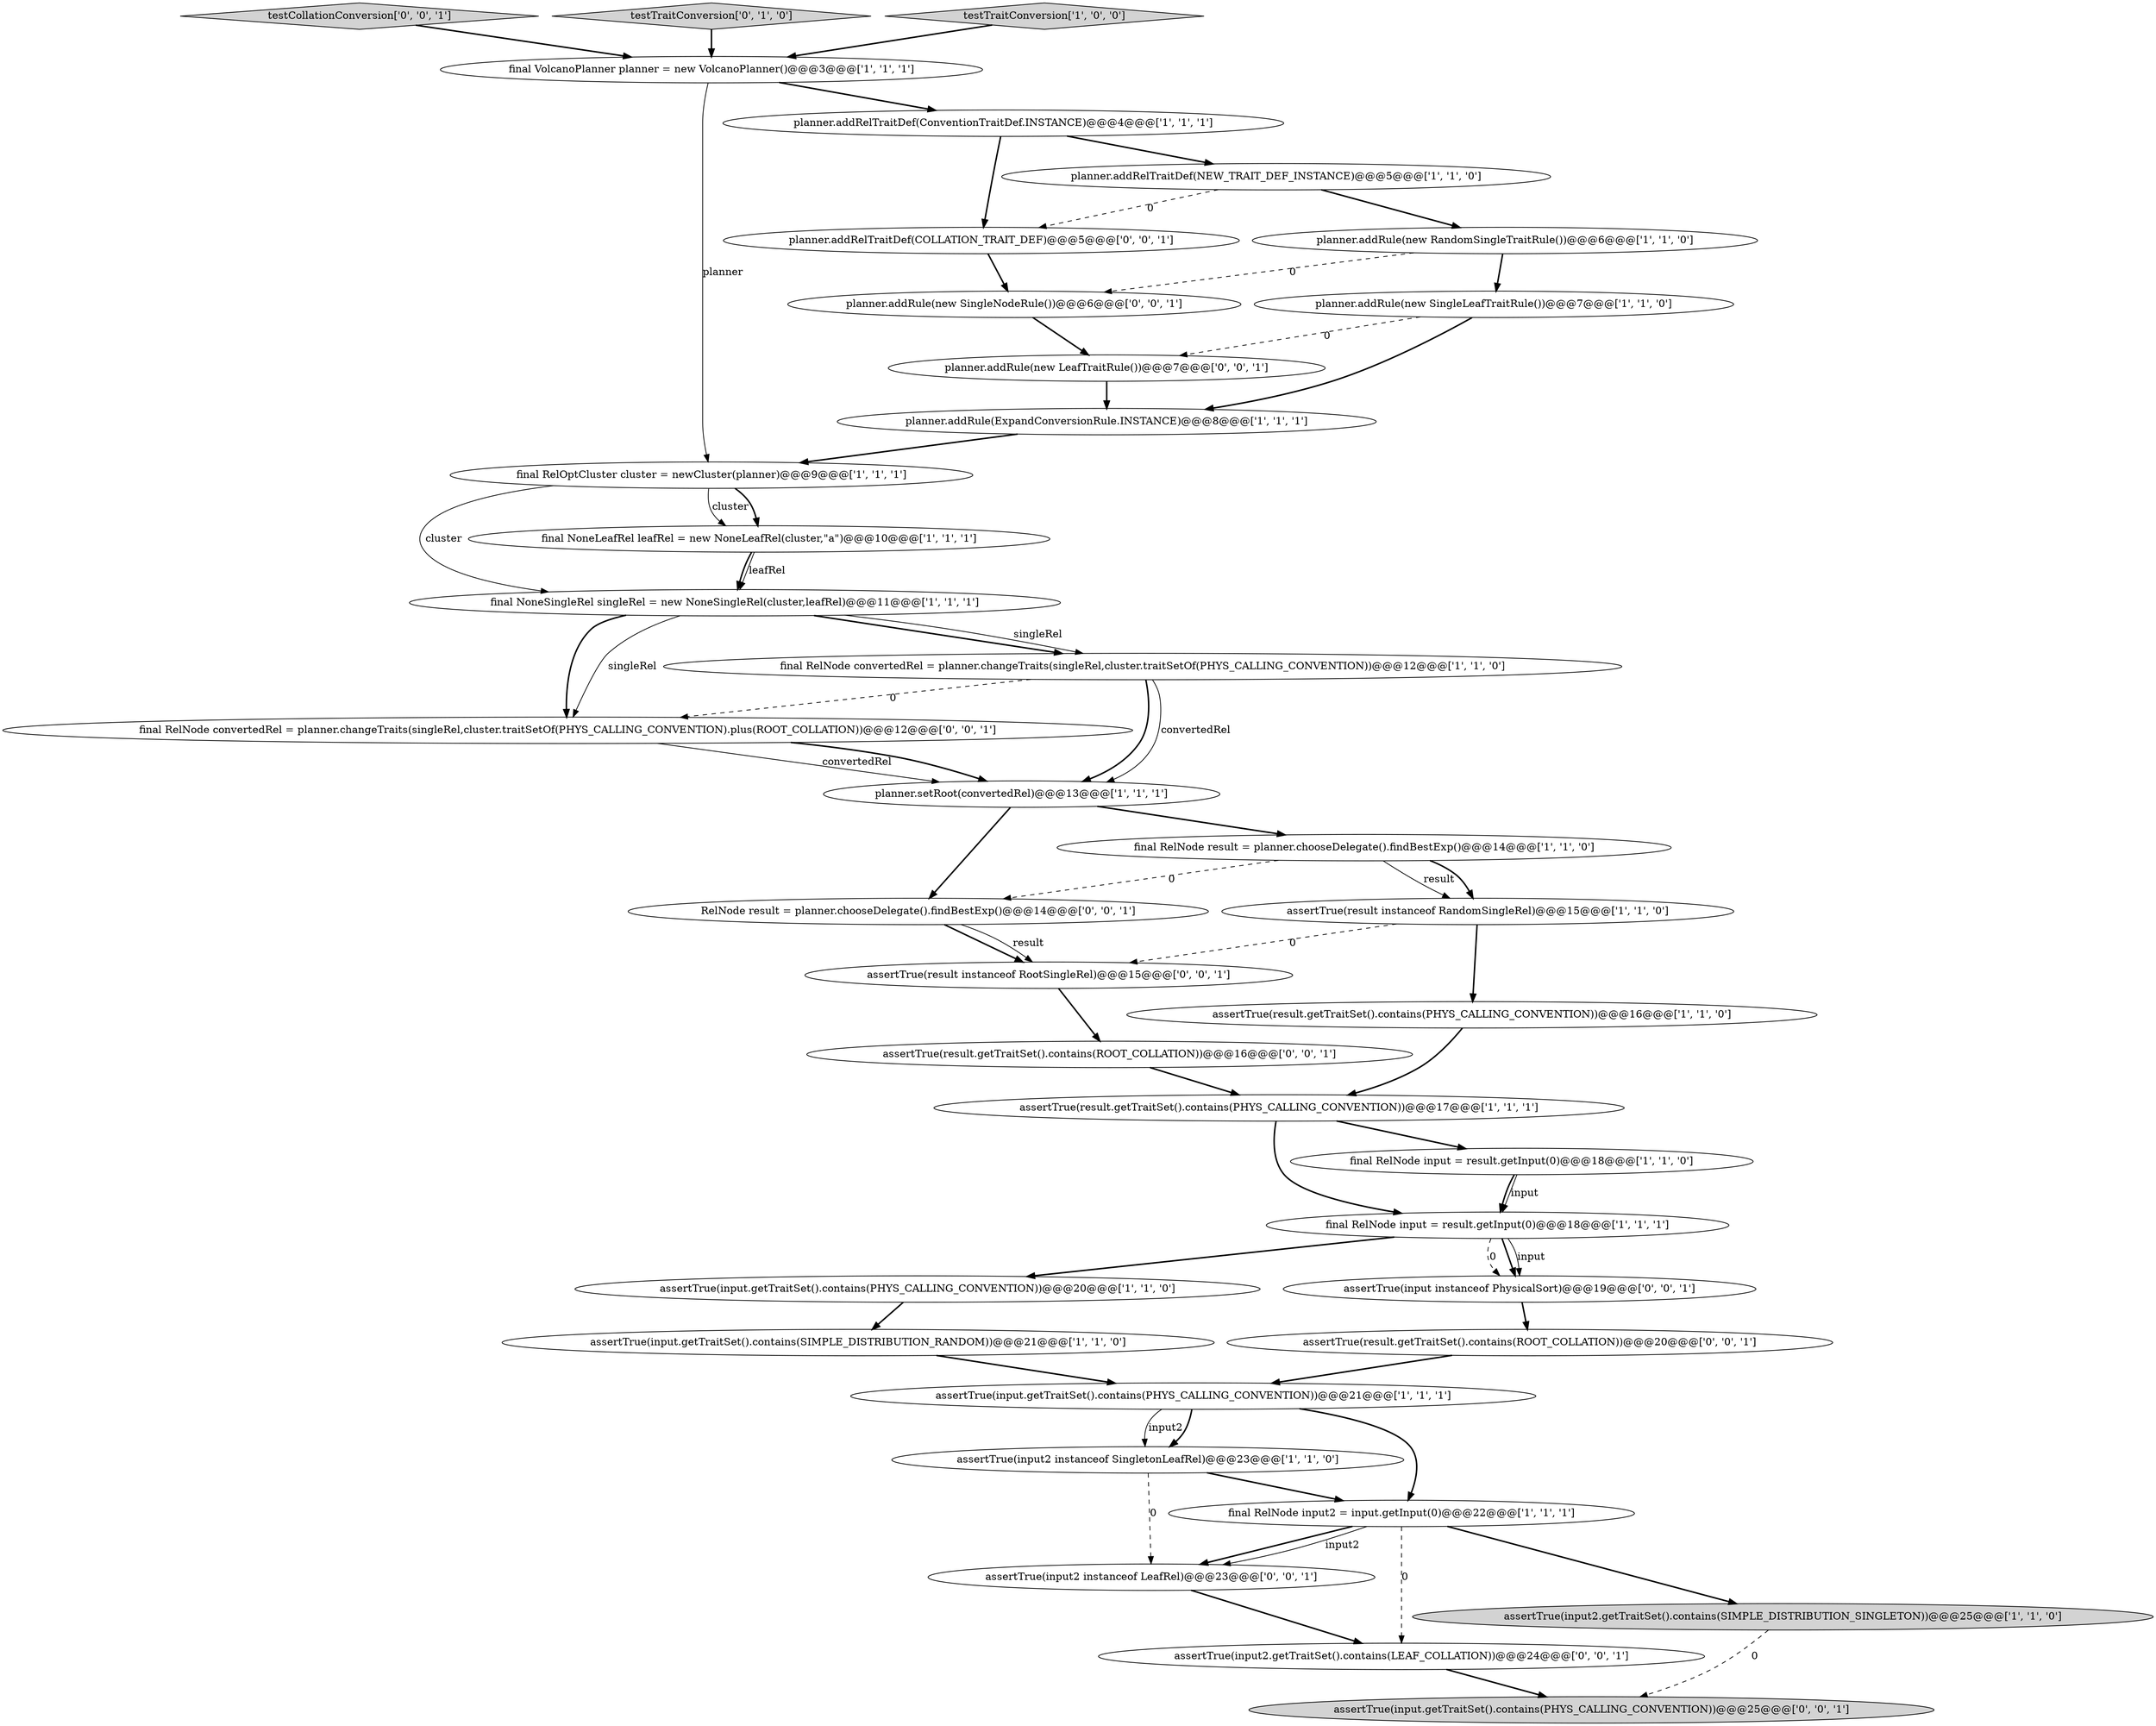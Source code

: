digraph {
2 [style = filled, label = "planner.addRule(new SingleLeafTraitRule())@@@7@@@['1', '1', '0']", fillcolor = white, shape = ellipse image = "AAA0AAABBB1BBB"];
37 [style = filled, label = "testCollationConversion['0', '0', '1']", fillcolor = lightgray, shape = diamond image = "AAA0AAABBB3BBB"];
0 [style = filled, label = "assertTrue(input.getTraitSet().contains(SIMPLE_DISTRIBUTION_RANDOM))@@@21@@@['1', '1', '0']", fillcolor = white, shape = ellipse image = "AAA0AAABBB1BBB"];
34 [style = filled, label = "planner.addRelTraitDef(COLLATION_TRAIT_DEF)@@@5@@@['0', '0', '1']", fillcolor = white, shape = ellipse image = "AAA0AAABBB3BBB"];
11 [style = filled, label = "assertTrue(input.getTraitSet().contains(PHYS_CALLING_CONVENTION))@@@20@@@['1', '1', '0']", fillcolor = white, shape = ellipse image = "AAA0AAABBB1BBB"];
36 [style = filled, label = "assertTrue(input2.getTraitSet().contains(LEAF_COLLATION))@@@24@@@['0', '0', '1']", fillcolor = white, shape = ellipse image = "AAA0AAABBB3BBB"];
10 [style = filled, label = "final VolcanoPlanner planner = new VolcanoPlanner()@@@3@@@['1', '1', '1']", fillcolor = white, shape = ellipse image = "AAA0AAABBB1BBB"];
28 [style = filled, label = "planner.addRule(new LeafTraitRule())@@@7@@@['0', '0', '1']", fillcolor = white, shape = ellipse image = "AAA0AAABBB3BBB"];
21 [style = filled, label = "assertTrue(result.getTraitSet().contains(PHYS_CALLING_CONVENTION))@@@17@@@['1', '1', '1']", fillcolor = white, shape = ellipse image = "AAA0AAABBB1BBB"];
25 [style = filled, label = "RelNode result = planner.chooseDelegate().findBestExp()@@@14@@@['0', '0', '1']", fillcolor = white, shape = ellipse image = "AAA0AAABBB3BBB"];
26 [style = filled, label = "assertTrue(input.getTraitSet().contains(PHYS_CALLING_CONVENTION))@@@25@@@['0', '0', '1']", fillcolor = lightgray, shape = ellipse image = "AAA0AAABBB3BBB"];
1 [style = filled, label = "assertTrue(input2 instanceof SingletonLeafRel)@@@23@@@['1', '1', '0']", fillcolor = white, shape = ellipse image = "AAA0AAABBB1BBB"];
19 [style = filled, label = "assertTrue(result.getTraitSet().contains(PHYS_CALLING_CONVENTION))@@@16@@@['1', '1', '0']", fillcolor = white, shape = ellipse image = "AAA0AAABBB1BBB"];
29 [style = filled, label = "assertTrue(result.getTraitSet().contains(ROOT_COLLATION))@@@20@@@['0', '0', '1']", fillcolor = white, shape = ellipse image = "AAA0AAABBB3BBB"];
20 [style = filled, label = "assertTrue(input2.getTraitSet().contains(SIMPLE_DISTRIBUTION_SINGLETON))@@@25@@@['1', '1', '0']", fillcolor = lightgray, shape = ellipse image = "AAA0AAABBB1BBB"];
6 [style = filled, label = "final NoneSingleRel singleRel = new NoneSingleRel(cluster,leafRel)@@@11@@@['1', '1', '1']", fillcolor = white, shape = ellipse image = "AAA0AAABBB1BBB"];
32 [style = filled, label = "assertTrue(input instanceof PhysicalSort)@@@19@@@['0', '0', '1']", fillcolor = white, shape = ellipse image = "AAA0AAABBB3BBB"];
27 [style = filled, label = "assertTrue(input2 instanceof LeafRel)@@@23@@@['0', '0', '1']", fillcolor = white, shape = ellipse image = "AAA0AAABBB3BBB"];
16 [style = filled, label = "final RelNode input = result.getInput(0)@@@18@@@['1', '1', '1']", fillcolor = white, shape = ellipse image = "AAA0AAABBB1BBB"];
7 [style = filled, label = "final RelOptCluster cluster = newCluster(planner)@@@9@@@['1', '1', '1']", fillcolor = white, shape = ellipse image = "AAA0AAABBB1BBB"];
22 [style = filled, label = "planner.setRoot(convertedRel)@@@13@@@['1', '1', '1']", fillcolor = white, shape = ellipse image = "AAA0AAABBB1BBB"];
24 [style = filled, label = "testTraitConversion['0', '1', '0']", fillcolor = lightgray, shape = diamond image = "AAA0AAABBB2BBB"];
33 [style = filled, label = "final RelNode convertedRel = planner.changeTraits(singleRel,cluster.traitSetOf(PHYS_CALLING_CONVENTION).plus(ROOT_COLLATION))@@@12@@@['0', '0', '1']", fillcolor = white, shape = ellipse image = "AAA0AAABBB3BBB"];
13 [style = filled, label = "testTraitConversion['1', '0', '0']", fillcolor = lightgray, shape = diamond image = "AAA0AAABBB1BBB"];
14 [style = filled, label = "planner.addRule(new RandomSingleTraitRule())@@@6@@@['1', '1', '0']", fillcolor = white, shape = ellipse image = "AAA0AAABBB1BBB"];
23 [style = filled, label = "planner.addRelTraitDef(ConventionTraitDef.INSTANCE)@@@4@@@['1', '1', '1']", fillcolor = white, shape = ellipse image = "AAA0AAABBB1BBB"];
4 [style = filled, label = "assertTrue(result instanceof RandomSingleRel)@@@15@@@['1', '1', '0']", fillcolor = white, shape = ellipse image = "AAA0AAABBB1BBB"];
5 [style = filled, label = "final RelNode input = result.getInput(0)@@@18@@@['1', '1', '0']", fillcolor = white, shape = ellipse image = "AAA0AAABBB1BBB"];
30 [style = filled, label = "planner.addRule(new SingleNodeRule())@@@6@@@['0', '0', '1']", fillcolor = white, shape = ellipse image = "AAA0AAABBB3BBB"];
31 [style = filled, label = "assertTrue(result.getTraitSet().contains(ROOT_COLLATION))@@@16@@@['0', '0', '1']", fillcolor = white, shape = ellipse image = "AAA0AAABBB3BBB"];
9 [style = filled, label = "final RelNode convertedRel = planner.changeTraits(singleRel,cluster.traitSetOf(PHYS_CALLING_CONVENTION))@@@12@@@['1', '1', '0']", fillcolor = white, shape = ellipse image = "AAA0AAABBB1BBB"];
15 [style = filled, label = "final RelNode result = planner.chooseDelegate().findBestExp()@@@14@@@['1', '1', '0']", fillcolor = white, shape = ellipse image = "AAA0AAABBB1BBB"];
35 [style = filled, label = "assertTrue(result instanceof RootSingleRel)@@@15@@@['0', '0', '1']", fillcolor = white, shape = ellipse image = "AAA0AAABBB3BBB"];
12 [style = filled, label = "final RelNode input2 = input.getInput(0)@@@22@@@['1', '1', '1']", fillcolor = white, shape = ellipse image = "AAA0AAABBB1BBB"];
3 [style = filled, label = "planner.addRule(ExpandConversionRule.INSTANCE)@@@8@@@['1', '1', '1']", fillcolor = white, shape = ellipse image = "AAA0AAABBB1BBB"];
8 [style = filled, label = "planner.addRelTraitDef(NEW_TRAIT_DEF_INSTANCE)@@@5@@@['1', '1', '0']", fillcolor = white, shape = ellipse image = "AAA0AAABBB1BBB"];
18 [style = filled, label = "assertTrue(input.getTraitSet().contains(PHYS_CALLING_CONVENTION))@@@21@@@['1', '1', '1']", fillcolor = white, shape = ellipse image = "AAA0AAABBB1BBB"];
17 [style = filled, label = "final NoneLeafRel leafRel = new NoneLeafRel(cluster,\"a\")@@@10@@@['1', '1', '1']", fillcolor = white, shape = ellipse image = "AAA0AAABBB1BBB"];
9->22 [style = bold, label=""];
24->10 [style = bold, label=""];
13->10 [style = bold, label=""];
35->31 [style = bold, label=""];
22->25 [style = bold, label=""];
7->17 [style = solid, label="cluster"];
27->36 [style = bold, label=""];
22->15 [style = bold, label=""];
7->17 [style = bold, label=""];
16->11 [style = bold, label=""];
15->4 [style = solid, label="result"];
16->32 [style = dashed, label="0"];
17->6 [style = bold, label=""];
37->10 [style = bold, label=""];
1->27 [style = dashed, label="0"];
2->3 [style = bold, label=""];
18->1 [style = solid, label="input2"];
10->7 [style = solid, label="planner"];
4->19 [style = bold, label=""];
18->12 [style = bold, label=""];
12->20 [style = bold, label=""];
8->14 [style = bold, label=""];
8->34 [style = dashed, label="0"];
16->32 [style = bold, label=""];
31->21 [style = bold, label=""];
36->26 [style = bold, label=""];
23->8 [style = bold, label=""];
25->35 [style = bold, label=""];
17->6 [style = solid, label="leafRel"];
34->30 [style = bold, label=""];
29->18 [style = bold, label=""];
9->33 [style = dashed, label="0"];
32->29 [style = bold, label=""];
5->16 [style = bold, label=""];
7->6 [style = solid, label="cluster"];
25->35 [style = solid, label="result"];
21->5 [style = bold, label=""];
15->25 [style = dashed, label="0"];
11->0 [style = bold, label=""];
30->28 [style = bold, label=""];
18->1 [style = bold, label=""];
3->7 [style = bold, label=""];
9->22 [style = solid, label="convertedRel"];
16->32 [style = solid, label="input"];
10->23 [style = bold, label=""];
12->36 [style = dashed, label="0"];
6->33 [style = bold, label=""];
14->30 [style = dashed, label="0"];
2->28 [style = dashed, label="0"];
15->4 [style = bold, label=""];
1->12 [style = bold, label=""];
23->34 [style = bold, label=""];
21->16 [style = bold, label=""];
0->18 [style = bold, label=""];
14->2 [style = bold, label=""];
28->3 [style = bold, label=""];
6->9 [style = bold, label=""];
33->22 [style = solid, label="convertedRel"];
6->33 [style = solid, label="singleRel"];
12->27 [style = bold, label=""];
4->35 [style = dashed, label="0"];
20->26 [style = dashed, label="0"];
6->9 [style = solid, label="singleRel"];
33->22 [style = bold, label=""];
5->16 [style = solid, label="input"];
12->27 [style = solid, label="input2"];
19->21 [style = bold, label=""];
}
